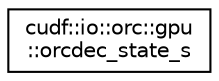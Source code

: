 digraph "Graphical Class Hierarchy"
{
 // LATEX_PDF_SIZE
  edge [fontname="Helvetica",fontsize="10",labelfontname="Helvetica",labelfontsize="10"];
  node [fontname="Helvetica",fontsize="10",shape=record];
  rankdir="LR";
  Node0 [label="cudf::io::orc::gpu\l::orcdec_state_s",height=0.2,width=0.4,color="black", fillcolor="white", style="filled",URL="$structcudf_1_1io_1_1orc_1_1gpu_1_1orcdec__state__s.html",tooltip=" "];
}
